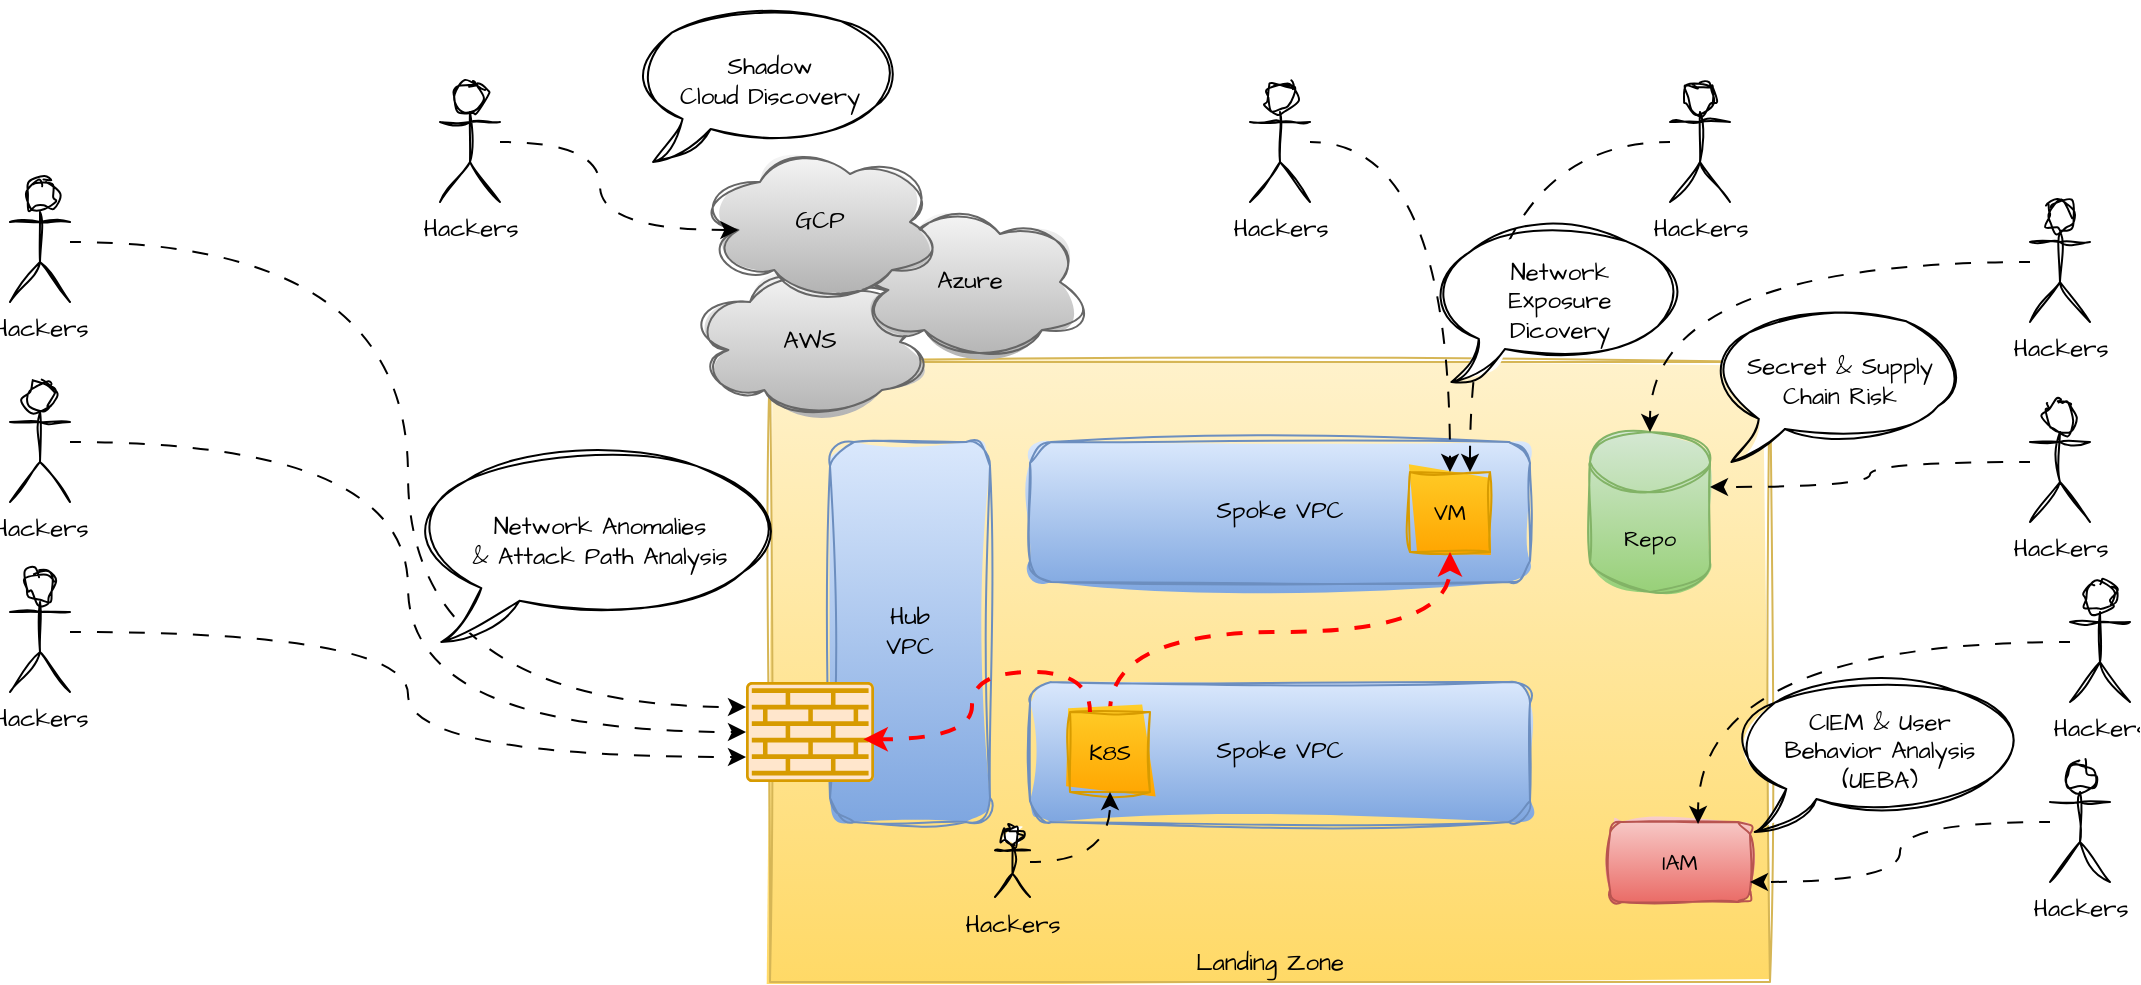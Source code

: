 <mxfile version="24.2.5" type="device">
  <diagram name="Page-1" id="LWX_vu-7LHV_K64vr4xJ">
    <mxGraphModel dx="1286" dy="775" grid="1" gridSize="10" guides="1" tooltips="1" connect="1" arrows="1" fold="1" page="1" pageScale="1" pageWidth="850" pageHeight="1100" math="0" shadow="0">
      <root>
        <mxCell id="0" />
        <mxCell id="1" parent="0" />
        <mxCell id="gkvwCJYRYMti6o6oYk9s-5" value="Landing Zone" style="rounded=0;whiteSpace=wrap;html=1;sketch=1;hachureGap=4;jiggle=2;curveFitting=1;fontFamily=Architects Daughter;fontSource=https%3A%2F%2Ffonts.googleapis.com%2Fcss%3Ffamily%3DArchitects%2BDaughter;verticalAlign=bottom;fillColor=#fff2cc;gradientColor=#ffd966;strokeColor=#d6b656;" parent="1" vertex="1">
          <mxGeometry x="560" y="270" width="500" height="310" as="geometry" />
        </mxCell>
        <mxCell id="gkvwCJYRYMti6o6oYk9s-1" value="Hub&lt;br&gt;VPC" style="rounded=1;whiteSpace=wrap;html=1;sketch=1;hachureGap=4;jiggle=2;curveFitting=1;fontFamily=Architects Daughter;fontSource=https%3A%2F%2Ffonts.googleapis.com%2Fcss%3Ffamily%3DArchitects%2BDaughter;fillColor=#dae8fc;gradientColor=#7ea6e0;strokeColor=#6c8ebf;" parent="1" vertex="1">
          <mxGeometry x="590" y="310" width="80" height="190" as="geometry" />
        </mxCell>
        <mxCell id="gkvwCJYRYMti6o6oYk9s-2" value="Spoke VPC" style="rounded=1;whiteSpace=wrap;html=1;sketch=1;hachureGap=4;jiggle=2;curveFitting=1;fontFamily=Architects Daughter;fontSource=https%3A%2F%2Ffonts.googleapis.com%2Fcss%3Ffamily%3DArchitects%2BDaughter;fillColor=#dae8fc;gradientColor=#7ea6e0;strokeColor=#6c8ebf;" parent="1" vertex="1">
          <mxGeometry x="690" y="310" width="250" height="70" as="geometry" />
        </mxCell>
        <mxCell id="gkvwCJYRYMti6o6oYk9s-3" value="Spoke VPC" style="rounded=1;whiteSpace=wrap;html=1;sketch=1;hachureGap=4;jiggle=2;curveFitting=1;fontFamily=Architects Daughter;fontSource=https%3A%2F%2Ffonts.googleapis.com%2Fcss%3Ffamily%3DArchitects%2BDaughter;fillColor=#dae8fc;gradientColor=#7ea6e0;strokeColor=#6c8ebf;" parent="1" vertex="1">
          <mxGeometry x="690" y="430" width="250" height="70" as="geometry" />
        </mxCell>
        <mxCell id="gkvwCJYRYMti6o6oYk9s-6" value="AWS" style="ellipse;shape=cloud;whiteSpace=wrap;html=1;sketch=1;hachureGap=4;jiggle=2;curveFitting=1;fontFamily=Architects Daughter;fontSource=https%3A%2F%2Ffonts.googleapis.com%2Fcss%3Ffamily%3DArchitects%2BDaughter;fillColor=#f5f5f5;strokeColor=#666666;gradientColor=#b3b3b3;" parent="1" vertex="1">
          <mxGeometry x="520" y="220" width="120" height="80" as="geometry" />
        </mxCell>
        <mxCell id="gkvwCJYRYMti6o6oYk9s-7" value="Azure" style="ellipse;shape=cloud;whiteSpace=wrap;html=1;sketch=1;hachureGap=4;jiggle=2;curveFitting=1;fontFamily=Architects Daughter;fontSource=https%3A%2F%2Ffonts.googleapis.com%2Fcss%3Ffamily%3DArchitects%2BDaughter;fillColor=#f5f5f5;strokeColor=#666666;gradientColor=#b3b3b3;" parent="1" vertex="1">
          <mxGeometry x="600" y="190" width="120" height="80" as="geometry" />
        </mxCell>
        <mxCell id="gkvwCJYRYMti6o6oYk9s-8" value="GCP" style="ellipse;shape=cloud;whiteSpace=wrap;html=1;sketch=1;hachureGap=4;jiggle=2;curveFitting=1;fontFamily=Architects Daughter;fontSource=https%3A%2F%2Ffonts.googleapis.com%2Fcss%3Ffamily%3DArchitects%2BDaughter;fillColor=#f5f5f5;strokeColor=#666666;gradientColor=#b3b3b3;" parent="1" vertex="1">
          <mxGeometry x="525" y="160" width="120" height="80" as="geometry" />
        </mxCell>
        <mxCell id="gkvwCJYRYMti6o6oYk9s-9" value="" style="sketch=0;points=[[0.015,0.015,0],[0.985,0.015,0],[0.985,0.985,0],[0.015,0.985,0],[0.25,0,0],[0.5,0,0],[0.75,0,0],[1,0.25,0],[1,0.5,0],[1,0.75,0],[0.75,1,0],[0.5,1,0],[0.25,1,0],[0,0.75,0],[0,0.5,0],[0,0.25,0]];verticalLabelPosition=bottom;html=1;verticalAlign=top;aspect=fixed;align=center;pointerEvents=1;shape=mxgraph.cisco19.rect;prIcon=firewall;fillColor=#ffe6cc;strokeColor=#d79b00;hachureGap=4;jiggle=2;curveFitting=1;fontFamily=Architects Daughter;fontSource=https%3A%2F%2Ffonts.googleapis.com%2Fcss%3Ffamily%3DArchitects%2BDaughter;" parent="1" vertex="1">
          <mxGeometry x="548" y="430" width="64" height="50" as="geometry" />
        </mxCell>
        <mxCell id="gkvwCJYRYMti6o6oYk9s-10" value="Hackers" style="shape=umlActor;verticalLabelPosition=bottom;verticalAlign=top;html=1;outlineConnect=0;sketch=1;hachureGap=4;jiggle=2;curveFitting=1;fontFamily=Architects Daughter;fontSource=https%3A%2F%2Ffonts.googleapis.com%2Fcss%3Ffamily%3DArchitects%2BDaughter;" parent="1" vertex="1">
          <mxGeometry x="180" y="280" width="30" height="60" as="geometry" />
        </mxCell>
        <mxCell id="gkvwCJYRYMti6o6oYk9s-18" style="edgeStyle=orthogonalEdgeStyle;rounded=0;hachureGap=4;orthogonalLoop=1;jettySize=auto;html=1;entryX=0;entryY=0.5;entryDx=0;entryDy=0;entryPerimeter=0;fontFamily=Architects Daughter;fontSource=https%3A%2F%2Ffonts.googleapis.com%2Fcss%3Ffamily%3DArchitects%2BDaughter;curved=1;shadow=0;flowAnimation=1;" parent="1" source="gkvwCJYRYMti6o6oYk9s-10" target="gkvwCJYRYMti6o6oYk9s-9" edge="1">
          <mxGeometry relative="1" as="geometry" />
        </mxCell>
        <mxCell id="gkvwCJYRYMti6o6oYk9s-19" value="Hackers" style="shape=umlActor;verticalLabelPosition=bottom;verticalAlign=top;html=1;outlineConnect=0;sketch=1;hachureGap=4;jiggle=2;curveFitting=1;fontFamily=Architects Daughter;fontSource=https%3A%2F%2Ffonts.googleapis.com%2Fcss%3Ffamily%3DArchitects%2BDaughter;" parent="1" vertex="1">
          <mxGeometry x="180" y="375" width="30" height="60" as="geometry" />
        </mxCell>
        <mxCell id="gkvwCJYRYMti6o6oYk9s-21" style="edgeStyle=orthogonalEdgeStyle;curved=1;rounded=0;hachureGap=4;orthogonalLoop=1;jettySize=auto;html=1;entryX=0;entryY=0.75;entryDx=0;entryDy=0;entryPerimeter=0;shadow=0;strokeColor=default;align=center;verticalAlign=middle;fontFamily=Architects Daughter;fontSource=https%3A%2F%2Ffonts.googleapis.com%2Fcss%3Ffamily%3DArchitects%2BDaughter;fontSize=11;fontColor=default;labelBackgroundColor=default;endArrow=classic;flowAnimation=1;" parent="1" source="gkvwCJYRYMti6o6oYk9s-19" target="gkvwCJYRYMti6o6oYk9s-9" edge="1">
          <mxGeometry relative="1" as="geometry" />
        </mxCell>
        <mxCell id="gkvwCJYRYMti6o6oYk9s-22" value="Hackers" style="shape=umlActor;verticalLabelPosition=bottom;verticalAlign=top;html=1;outlineConnect=0;sketch=1;hachureGap=4;jiggle=2;curveFitting=1;fontFamily=Architects Daughter;fontSource=https%3A%2F%2Ffonts.googleapis.com%2Fcss%3Ffamily%3DArchitects%2BDaughter;" parent="1" vertex="1">
          <mxGeometry x="180" y="180" width="30" height="60" as="geometry" />
        </mxCell>
        <mxCell id="gkvwCJYRYMti6o6oYk9s-23" style="edgeStyle=orthogonalEdgeStyle;curved=1;rounded=0;hachureGap=4;orthogonalLoop=1;jettySize=auto;html=1;entryX=0;entryY=0.25;entryDx=0;entryDy=0;entryPerimeter=0;shadow=0;strokeColor=default;align=center;verticalAlign=middle;fontFamily=Architects Daughter;fontSource=https%3A%2F%2Ffonts.googleapis.com%2Fcss%3Ffamily%3DArchitects%2BDaughter;fontSize=11;fontColor=default;labelBackgroundColor=default;endArrow=classic;flowAnimation=1;" parent="1" source="gkvwCJYRYMti6o6oYk9s-22" target="gkvwCJYRYMti6o6oYk9s-9" edge="1">
          <mxGeometry relative="1" as="geometry" />
        </mxCell>
        <mxCell id="gkvwCJYRYMti6o6oYk9s-24" value="Repo" style="shape=cylinder3;whiteSpace=wrap;html=1;boundedLbl=1;backgroundOutline=1;size=15;sketch=1;hachureGap=4;jiggle=2;curveFitting=1;fontFamily=Architects Daughter;fontSource=https%3A%2F%2Ffonts.googleapis.com%2Fcss%3Ffamily%3DArchitects%2BDaughter;fontSize=11;labelBackgroundColor=none;fillColor=#d5e8d4;gradientColor=#97d077;strokeColor=#82b366;" parent="1" vertex="1">
          <mxGeometry x="970" y="305" width="60" height="80" as="geometry" />
        </mxCell>
        <mxCell id="gkvwCJYRYMti6o6oYk9s-28" style="edgeStyle=orthogonalEdgeStyle;curved=1;rounded=0;hachureGap=4;orthogonalLoop=1;jettySize=auto;html=1;entryX=0.75;entryY=0;entryDx=0;entryDy=0;shadow=0;strokeColor=default;align=center;verticalAlign=middle;fontFamily=Architects Daughter;fontSource=https%3A%2F%2Ffonts.googleapis.com%2Fcss%3Ffamily%3DArchitects%2BDaughter;fontSize=11;fontColor=default;labelBackgroundColor=default;endArrow=classic;flowAnimation=1;" parent="1" source="gkvwCJYRYMti6o6oYk9s-25" target="gkvwCJYRYMti6o6oYk9s-27" edge="1">
          <mxGeometry relative="1" as="geometry" />
        </mxCell>
        <mxCell id="gkvwCJYRYMti6o6oYk9s-25" value="Hackers" style="shape=umlActor;verticalLabelPosition=bottom;verticalAlign=top;html=1;outlineConnect=0;sketch=1;hachureGap=4;jiggle=2;curveFitting=1;fontFamily=Architects Daughter;fontSource=https%3A%2F%2Ffonts.googleapis.com%2Fcss%3Ffamily%3DArchitects%2BDaughter;" parent="1" vertex="1">
          <mxGeometry x="1010" y="130" width="30" height="60" as="geometry" />
        </mxCell>
        <mxCell id="gkvwCJYRYMti6o6oYk9s-27" value="VM" style="whiteSpace=wrap;html=1;aspect=fixed;sketch=1;hachureGap=4;jiggle=2;curveFitting=1;fontFamily=Architects Daughter;fontSource=https%3A%2F%2Ffonts.googleapis.com%2Fcss%3Ffamily%3DArchitects%2BDaughter;fontSize=11;labelBackgroundColor=none;fillColor=#ffcd28;gradientColor=#ffa500;strokeColor=#d79b00;" parent="1" vertex="1">
          <mxGeometry x="880" y="325" width="40" height="40" as="geometry" />
        </mxCell>
        <mxCell id="gkvwCJYRYMti6o6oYk9s-30" style="edgeStyle=orthogonalEdgeStyle;curved=1;rounded=0;hachureGap=4;orthogonalLoop=1;jettySize=auto;html=1;entryX=0.5;entryY=0;entryDx=0;entryDy=0;shadow=0;strokeColor=default;align=center;verticalAlign=middle;fontFamily=Architects Daughter;fontSource=https%3A%2F%2Ffonts.googleapis.com%2Fcss%3Ffamily%3DArchitects%2BDaughter;fontSize=11;fontColor=default;labelBackgroundColor=default;endArrow=classic;flowAnimation=1;" parent="1" source="gkvwCJYRYMti6o6oYk9s-29" target="gkvwCJYRYMti6o6oYk9s-27" edge="1">
          <mxGeometry relative="1" as="geometry" />
        </mxCell>
        <mxCell id="gkvwCJYRYMti6o6oYk9s-29" value="Hackers" style="shape=umlActor;verticalLabelPosition=bottom;verticalAlign=top;html=1;outlineConnect=0;sketch=1;hachureGap=4;jiggle=2;curveFitting=1;fontFamily=Architects Daughter;fontSource=https%3A%2F%2Ffonts.googleapis.com%2Fcss%3Ffamily%3DArchitects%2BDaughter;" parent="1" vertex="1">
          <mxGeometry x="800" y="130" width="30" height="60" as="geometry" />
        </mxCell>
        <mxCell id="gkvwCJYRYMti6o6oYk9s-31" value="Hackers" style="shape=umlActor;verticalLabelPosition=bottom;verticalAlign=top;html=1;outlineConnect=0;sketch=1;hachureGap=4;jiggle=2;curveFitting=1;fontFamily=Architects Daughter;fontSource=https%3A%2F%2Ffonts.googleapis.com%2Fcss%3Ffamily%3DArchitects%2BDaughter;" parent="1" vertex="1">
          <mxGeometry x="1190" y="290" width="30" height="60" as="geometry" />
        </mxCell>
        <mxCell id="gkvwCJYRYMti6o6oYk9s-33" style="edgeStyle=orthogonalEdgeStyle;curved=1;rounded=0;hachureGap=4;orthogonalLoop=1;jettySize=auto;html=1;shadow=0;strokeColor=default;align=center;verticalAlign=middle;fontFamily=Architects Daughter;fontSource=https%3A%2F%2Ffonts.googleapis.com%2Fcss%3Ffamily%3DArchitects%2BDaughter;fontSize=11;fontColor=default;labelBackgroundColor=default;endArrow=classic;flowAnimation=1;" parent="1" source="gkvwCJYRYMti6o6oYk9s-32" target="gkvwCJYRYMti6o6oYk9s-24" edge="1">
          <mxGeometry relative="1" as="geometry" />
        </mxCell>
        <mxCell id="gkvwCJYRYMti6o6oYk9s-32" value="Hackers" style="shape=umlActor;verticalLabelPosition=bottom;verticalAlign=top;html=1;outlineConnect=0;sketch=1;hachureGap=4;jiggle=2;curveFitting=1;fontFamily=Architects Daughter;fontSource=https%3A%2F%2Ffonts.googleapis.com%2Fcss%3Ffamily%3DArchitects%2BDaughter;" parent="1" vertex="1">
          <mxGeometry x="1190" y="190" width="30" height="60" as="geometry" />
        </mxCell>
        <mxCell id="gkvwCJYRYMti6o6oYk9s-34" value="IAM" style="rounded=1;whiteSpace=wrap;html=1;sketch=1;hachureGap=4;jiggle=2;curveFitting=1;fontFamily=Architects Daughter;fontSource=https%3A%2F%2Ffonts.googleapis.com%2Fcss%3Ffamily%3DArchitects%2BDaughter;fontSize=11;labelBackgroundColor=none;fillColor=#f8cecc;gradientColor=#ea6b66;strokeColor=#b85450;" parent="1" vertex="1">
          <mxGeometry x="980" y="500" width="70" height="40" as="geometry" />
        </mxCell>
        <mxCell id="gkvwCJYRYMti6o6oYk9s-36" style="edgeStyle=orthogonalEdgeStyle;curved=1;rounded=0;hachureGap=4;orthogonalLoop=1;jettySize=auto;html=1;entryX=1;entryY=0.75;entryDx=0;entryDy=0;shadow=0;strokeColor=default;align=center;verticalAlign=middle;fontFamily=Architects Daughter;fontSource=https%3A%2F%2Ffonts.googleapis.com%2Fcss%3Ffamily%3DArchitects%2BDaughter;fontSize=11;fontColor=default;labelBackgroundColor=default;endArrow=classic;flowAnimation=1;" parent="1" source="gkvwCJYRYMti6o6oYk9s-35" target="gkvwCJYRYMti6o6oYk9s-34" edge="1">
          <mxGeometry relative="1" as="geometry" />
        </mxCell>
        <mxCell id="gkvwCJYRYMti6o6oYk9s-35" value="Hackers" style="shape=umlActor;verticalLabelPosition=bottom;verticalAlign=top;html=1;outlineConnect=0;sketch=1;hachureGap=4;jiggle=2;curveFitting=1;fontFamily=Architects Daughter;fontSource=https%3A%2F%2Ffonts.googleapis.com%2Fcss%3Ffamily%3DArchitects%2BDaughter;" parent="1" vertex="1">
          <mxGeometry x="1200" y="470" width="30" height="60" as="geometry" />
        </mxCell>
        <mxCell id="gkvwCJYRYMti6o6oYk9s-37" value="Hackers" style="shape=umlActor;verticalLabelPosition=bottom;verticalAlign=top;html=1;outlineConnect=0;sketch=1;hachureGap=4;jiggle=2;curveFitting=1;fontFamily=Architects Daughter;fontSource=https%3A%2F%2Ffonts.googleapis.com%2Fcss%3Ffamily%3DArchitects%2BDaughter;" parent="1" vertex="1">
          <mxGeometry x="1210" y="380" width="30" height="60" as="geometry" />
        </mxCell>
        <mxCell id="gkvwCJYRYMti6o6oYk9s-38" style="edgeStyle=orthogonalEdgeStyle;curved=1;rounded=0;hachureGap=4;orthogonalLoop=1;jettySize=auto;html=1;entryX=1;entryY=0;entryDx=0;entryDy=27.5;entryPerimeter=0;shadow=0;strokeColor=default;align=center;verticalAlign=middle;fontFamily=Architects Daughter;fontSource=https%3A%2F%2Ffonts.googleapis.com%2Fcss%3Ffamily%3DArchitects%2BDaughter;fontSize=11;fontColor=default;labelBackgroundColor=default;endArrow=classic;flowAnimation=1;" parent="1" source="gkvwCJYRYMti6o6oYk9s-31" target="gkvwCJYRYMti6o6oYk9s-24" edge="1">
          <mxGeometry relative="1" as="geometry" />
        </mxCell>
        <mxCell id="gkvwCJYRYMti6o6oYk9s-39" style="edgeStyle=orthogonalEdgeStyle;curved=1;rounded=0;hachureGap=4;orthogonalLoop=1;jettySize=auto;html=1;entryX=0.629;entryY=0.025;entryDx=0;entryDy=0;entryPerimeter=0;shadow=0;strokeColor=default;align=center;verticalAlign=middle;fontFamily=Architects Daughter;fontSource=https%3A%2F%2Ffonts.googleapis.com%2Fcss%3Ffamily%3DArchitects%2BDaughter;fontSize=11;fontColor=default;labelBackgroundColor=default;endArrow=classic;flowAnimation=1;" parent="1" source="gkvwCJYRYMti6o6oYk9s-37" target="gkvwCJYRYMti6o6oYk9s-34" edge="1">
          <mxGeometry relative="1" as="geometry" />
        </mxCell>
        <mxCell id="gkvwCJYRYMti6o6oYk9s-40" value="Hackers" style="shape=umlActor;verticalLabelPosition=bottom;verticalAlign=top;html=1;outlineConnect=0;sketch=1;hachureGap=4;jiggle=2;curveFitting=1;fontFamily=Architects Daughter;fontSource=https%3A%2F%2Ffonts.googleapis.com%2Fcss%3Ffamily%3DArchitects%2BDaughter;" parent="1" vertex="1">
          <mxGeometry x="395" y="130" width="30" height="60" as="geometry" />
        </mxCell>
        <mxCell id="gkvwCJYRYMti6o6oYk9s-41" style="edgeStyle=orthogonalEdgeStyle;curved=1;rounded=0;hachureGap=4;orthogonalLoop=1;jettySize=auto;html=1;entryX=0.16;entryY=0.55;entryDx=0;entryDy=0;entryPerimeter=0;shadow=0;strokeColor=default;align=center;verticalAlign=middle;fontFamily=Architects Daughter;fontSource=https%3A%2F%2Ffonts.googleapis.com%2Fcss%3Ffamily%3DArchitects%2BDaughter;fontSize=11;fontColor=default;labelBackgroundColor=default;endArrow=classic;flowAnimation=1;" parent="1" source="gkvwCJYRYMti6o6oYk9s-40" target="gkvwCJYRYMti6o6oYk9s-8" edge="1">
          <mxGeometry relative="1" as="geometry" />
        </mxCell>
        <mxCell id="zENMIR6Yf_Zz-KomC0aW-2" value="Shadow&lt;br&gt;Cloud Discovery" style="whiteSpace=wrap;html=1;shape=mxgraph.basic.oval_callout;sketch=1;hachureGap=4;jiggle=2;curveFitting=1;fontFamily=Architects Daughter;fontSource=https%3A%2F%2Ffonts.googleapis.com%2Fcss%3Ffamily%3DArchitects%2BDaughter;" vertex="1" parent="1">
          <mxGeometry x="490" y="90" width="140" height="80" as="geometry" />
        </mxCell>
        <mxCell id="zENMIR6Yf_Zz-KomC0aW-3" value="Network Anomalies&lt;div&gt;&amp;amp; Attack Path Analysis&lt;/div&gt;" style="whiteSpace=wrap;html=1;shape=mxgraph.basic.oval_callout;sketch=1;hachureGap=4;jiggle=2;curveFitting=1;fontFamily=Architects Daughter;fontSource=https%3A%2F%2Ffonts.googleapis.com%2Fcss%3Ffamily%3DArchitects%2BDaughter;" vertex="1" parent="1">
          <mxGeometry x="380" y="310" width="190" height="100" as="geometry" />
        </mxCell>
        <mxCell id="zENMIR6Yf_Zz-KomC0aW-4" value="Network&lt;div&gt;Exposure&lt;/div&gt;&lt;div&gt;Dicovery&lt;/div&gt;" style="whiteSpace=wrap;html=1;shape=mxgraph.basic.oval_callout;sketch=1;hachureGap=4;jiggle=2;curveFitting=1;fontFamily=Architects Daughter;fontSource=https%3A%2F%2Ffonts.googleapis.com%2Fcss%3Ffamily%3DArchitects%2BDaughter;" vertex="1" parent="1">
          <mxGeometry x="890" y="200" width="130" height="80" as="geometry" />
        </mxCell>
        <mxCell id="zENMIR6Yf_Zz-KomC0aW-5" value="Secret &amp;amp; Supply&lt;div&gt;Chain Risk&lt;/div&gt;" style="whiteSpace=wrap;html=1;shape=mxgraph.basic.oval_callout;sketch=1;hachureGap=4;jiggle=2;curveFitting=1;fontFamily=Architects Daughter;fontSource=https%3A%2F%2Ffonts.googleapis.com%2Fcss%3Ffamily%3DArchitects%2BDaughter;" vertex="1" parent="1">
          <mxGeometry x="1030" y="240" width="130" height="80" as="geometry" />
        </mxCell>
        <mxCell id="zENMIR6Yf_Zz-KomC0aW-6" value="CIEM &amp;amp; User&lt;div&gt;Behavior Analysis&lt;/div&gt;&lt;div&gt;(UEBA)&lt;/div&gt;" style="whiteSpace=wrap;html=1;shape=mxgraph.basic.oval_callout;sketch=1;hachureGap=4;jiggle=2;curveFitting=1;fontFamily=Architects Daughter;fontSource=https%3A%2F%2Ffonts.googleapis.com%2Fcss%3Ffamily%3DArchitects%2BDaughter;" vertex="1" parent="1">
          <mxGeometry x="1040" y="425" width="150" height="80" as="geometry" />
        </mxCell>
        <mxCell id="zENMIR6Yf_Zz-KomC0aW-12" style="edgeStyle=orthogonalEdgeStyle;curved=1;rounded=0;hachureGap=4;orthogonalLoop=1;jettySize=auto;html=1;entryX=0.5;entryY=1;entryDx=0;entryDy=0;strokeColor=#FF0000;align=center;verticalAlign=middle;fontFamily=Architects Daughter;fontSource=https%3A%2F%2Ffonts.googleapis.com%2Fcss%3Ffamily%3DArchitects%2BDaughter;fontSize=11;fontColor=default;labelBackgroundColor=default;endArrow=classic;flowAnimation=1;exitX=0.5;exitY=0;exitDx=0;exitDy=0;strokeWidth=2;" edge="1" parent="1" source="zENMIR6Yf_Zz-KomC0aW-7" target="gkvwCJYRYMti6o6oYk9s-27">
          <mxGeometry relative="1" as="geometry" />
        </mxCell>
        <mxCell id="zENMIR6Yf_Zz-KomC0aW-7" value="K8S" style="whiteSpace=wrap;html=1;aspect=fixed;sketch=1;hachureGap=4;jiggle=2;curveFitting=1;fontFamily=Architects Daughter;fontSource=https%3A%2F%2Ffonts.googleapis.com%2Fcss%3Ffamily%3DArchitects%2BDaughter;fontSize=11;labelBackgroundColor=none;fillColor=#ffcd28;gradientColor=#ffa500;strokeColor=#d79b00;" vertex="1" parent="1">
          <mxGeometry x="710" y="445" width="40" height="40" as="geometry" />
        </mxCell>
        <mxCell id="zENMIR6Yf_Zz-KomC0aW-10" style="edgeStyle=orthogonalEdgeStyle;rounded=0;hachureGap=4;orthogonalLoop=1;jettySize=auto;html=1;entryX=0.5;entryY=1;entryDx=0;entryDy=0;fontFamily=Architects Daughter;fontSource=https%3A%2F%2Ffonts.googleapis.com%2Fcss%3Ffamily%3DArchitects%2BDaughter;curved=1;flowAnimation=1;" edge="1" parent="1" source="zENMIR6Yf_Zz-KomC0aW-9" target="zENMIR6Yf_Zz-KomC0aW-7">
          <mxGeometry relative="1" as="geometry" />
        </mxCell>
        <mxCell id="zENMIR6Yf_Zz-KomC0aW-9" value="Hackers" style="shape=umlActor;verticalLabelPosition=bottom;verticalAlign=top;html=1;outlineConnect=0;sketch=1;hachureGap=4;jiggle=2;curveFitting=1;fontFamily=Architects Daughter;fontSource=https%3A%2F%2Ffonts.googleapis.com%2Fcss%3Ffamily%3DArchitects%2BDaughter;" vertex="1" parent="1">
          <mxGeometry x="672.5" y="502.5" width="17.5" height="35" as="geometry" />
        </mxCell>
        <mxCell id="zENMIR6Yf_Zz-KomC0aW-13" style="edgeStyle=orthogonalEdgeStyle;curved=1;rounded=0;hachureGap=4;orthogonalLoop=1;jettySize=auto;html=1;entryX=0.917;entryY=0.573;entryDx=0;entryDy=0;strokeColor=#FF0000;align=center;verticalAlign=middle;fontFamily=Architects Daughter;fontSource=https%3A%2F%2Ffonts.googleapis.com%2Fcss%3Ffamily%3DArchitects%2BDaughter;fontSize=11;fontColor=default;labelBackgroundColor=default;endArrow=classic;flowAnimation=1;exitX=0.25;exitY=0;exitDx=0;exitDy=0;strokeWidth=2;entryPerimeter=0;" edge="1" parent="1" source="zENMIR6Yf_Zz-KomC0aW-7" target="gkvwCJYRYMti6o6oYk9s-9">
          <mxGeometry relative="1" as="geometry">
            <mxPoint x="740" y="455" as="sourcePoint" />
            <mxPoint x="910" y="375" as="targetPoint" />
          </mxGeometry>
        </mxCell>
      </root>
    </mxGraphModel>
  </diagram>
</mxfile>
